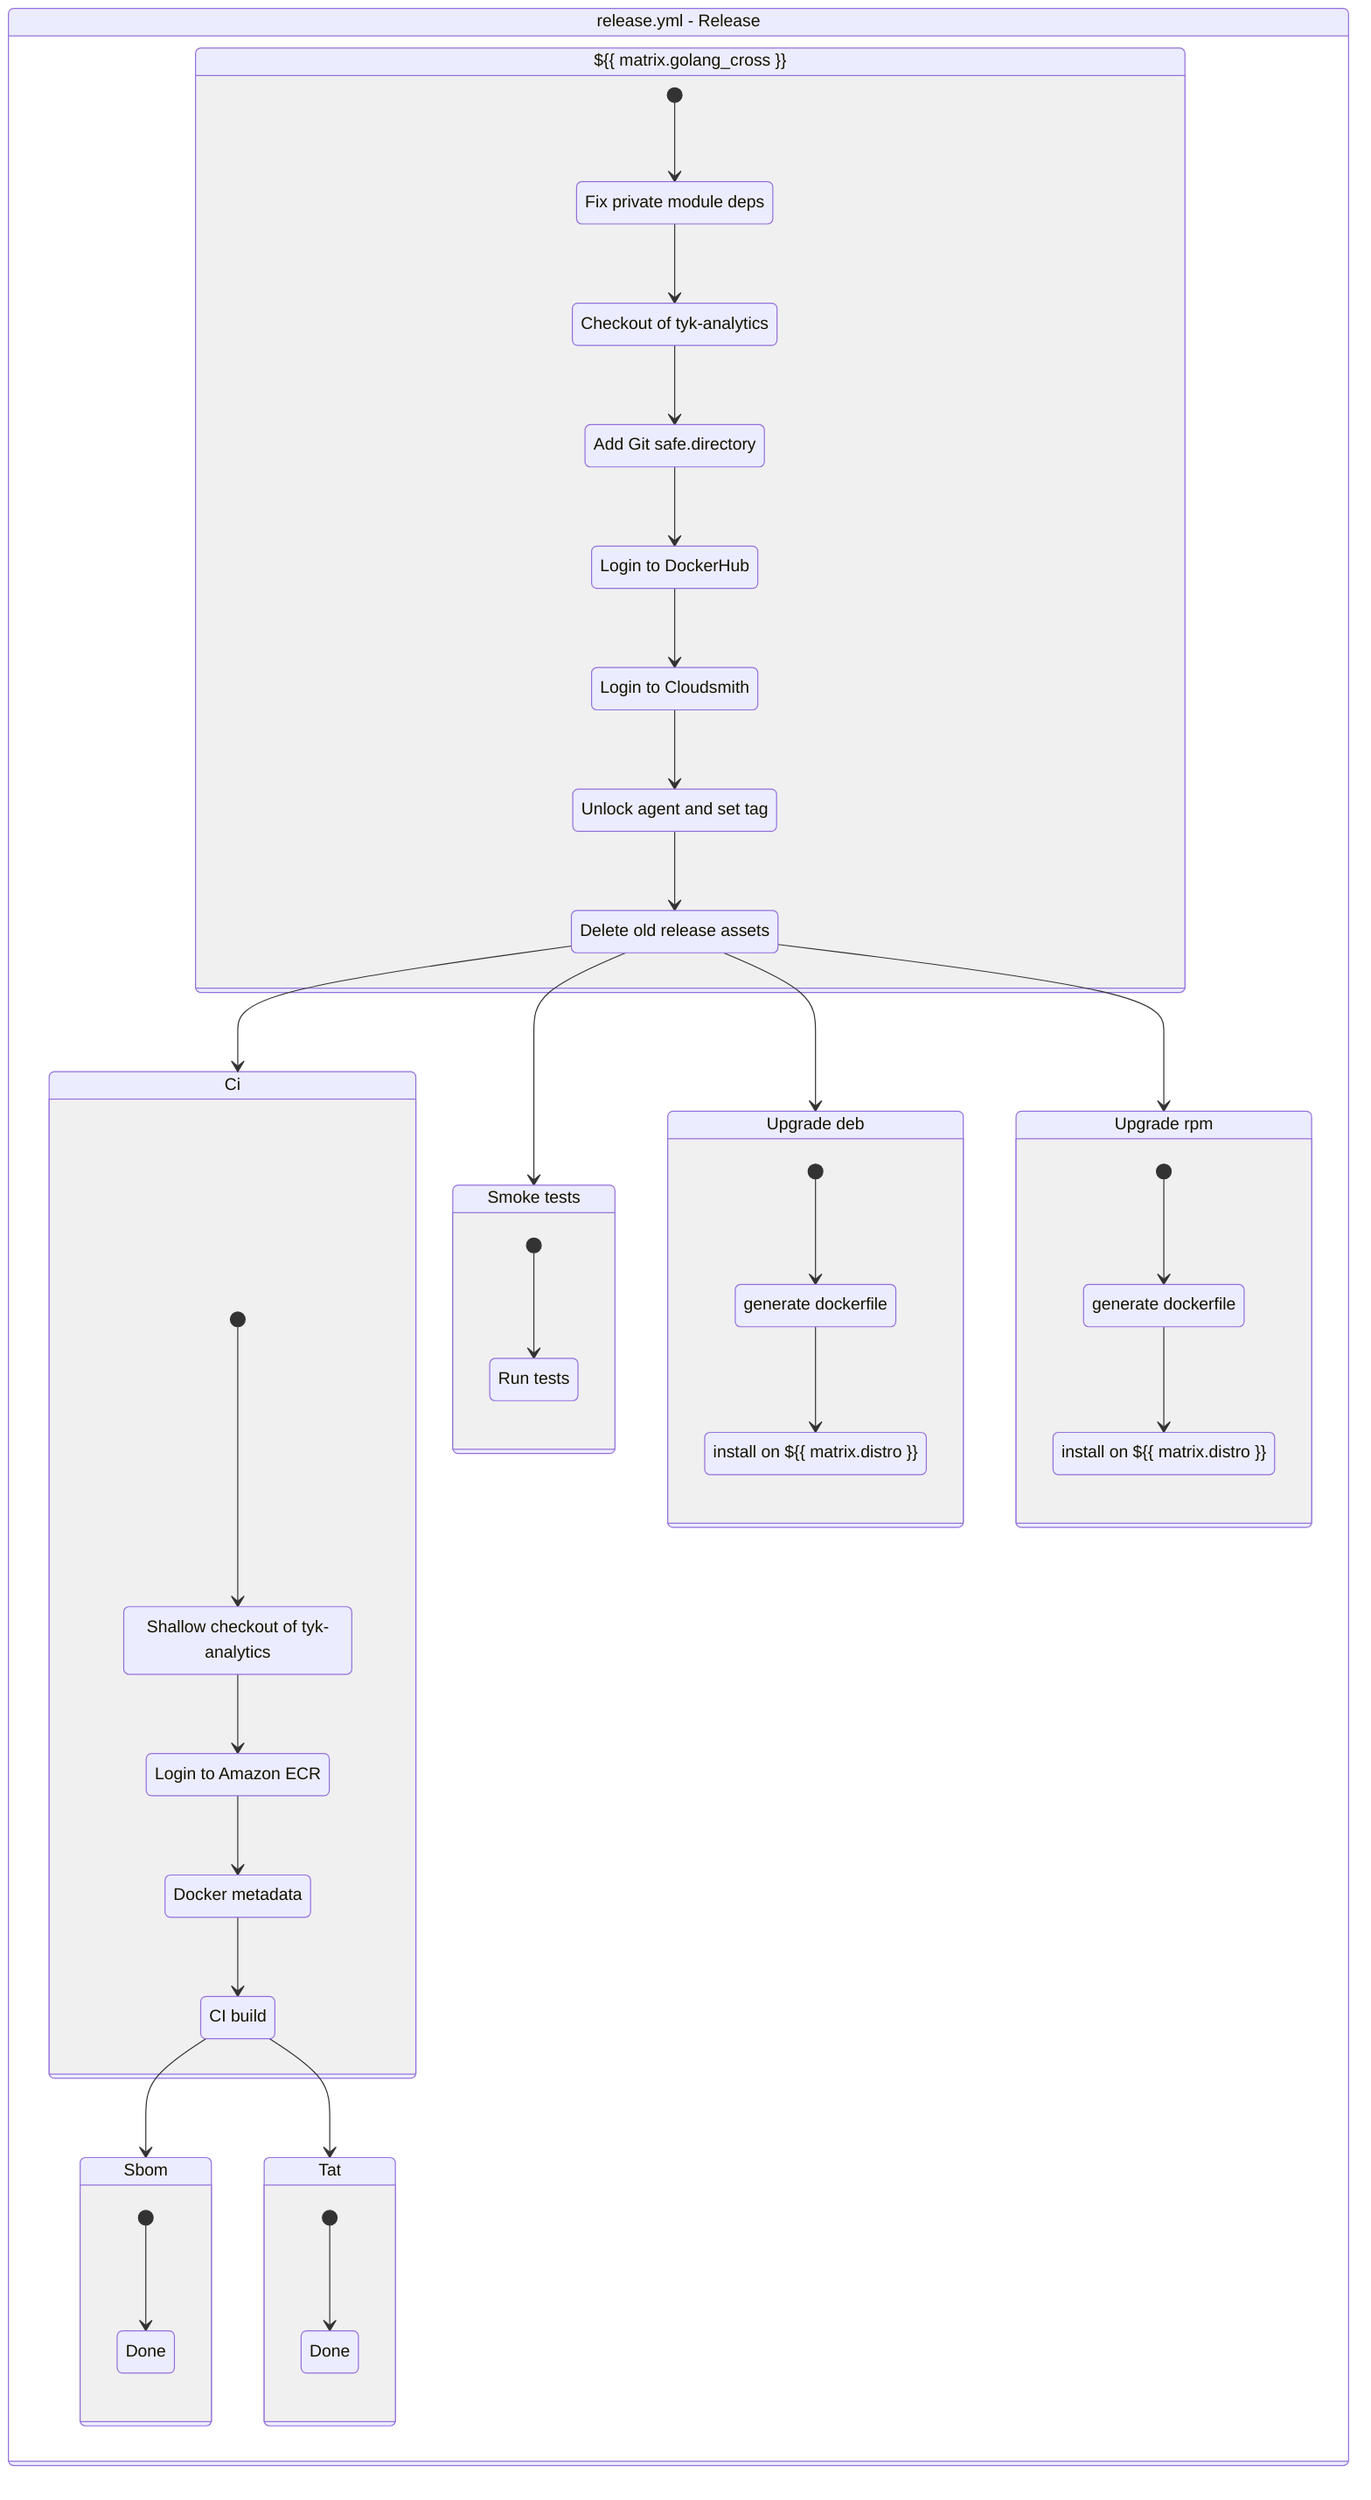 stateDiagram-v2
    workflow : release.yml - Release
    state workflow {
        goreleaser: ${{ matrix.golang_cross }}
        state goreleaser {
            [*] --> step0goreleaser
            step0goreleaser : Fix private module deps
            step0goreleaser --> step1goreleaser
            step1goreleaser : Checkout of tyk-analytics
            step1goreleaser --> step2goreleaser
            step2goreleaser : Add Git safe.directory
            step2goreleaser --> step5goreleaser
            step5goreleaser : Login to DockerHub
            step5goreleaser --> step6goreleaser
            step6goreleaser : Login to Cloudsmith
            step6goreleaser --> step7goreleaser
            step7goreleaser : Unlock agent and set tag
            step7goreleaser --> step8goreleaser
            step8goreleaser : Delete old release assets
            step8goreleaser --> ci
            step8goreleaser --> smoke_tests
            step8goreleaser --> upgrade_deb
            step8goreleaser --> upgrade_rpm
        }

        ci: Ci
        state ci {
            [*] --> step0ci
            step0ci : Shallow checkout of tyk-analytics
            step0ci --> step2ci
            step2ci : Login to Amazon ECR
            step2ci --> step4ci
            step4ci : Docker metadata
            step4ci --> step7ci
            step7ci : CI build
            step7ci --> sbom
            step7ci --> tat
        }

        sbom: Sbom
        state sbom {
            sbom_finish: Done
            [*] --> sbom_finish
        }

        smoke_tests: Smoke tests
        state smoke_tests {
            [*] --> step1smoke_tests
            step1smoke_tests : Run tests
        }

        tat: Tat
        state tat {
            tat_finish: Done
            [*] --> tat_finish
        }

        upgrade_deb: Upgrade deb
        state upgrade_deb {
            [*] --> step4upgrade_deb
            step4upgrade_deb : generate dockerfile
            step4upgrade_deb --> step5upgrade_deb
            step5upgrade_deb : install on ${{ matrix.distro }}
        }

        upgrade_rpm: Upgrade rpm
        state upgrade_rpm {
            [*] --> step3upgrade_rpm
            step3upgrade_rpm : generate dockerfile
            step3upgrade_rpm --> step4upgrade_rpm
            step4upgrade_rpm : install on ${{ matrix.distro }}
        }
    }